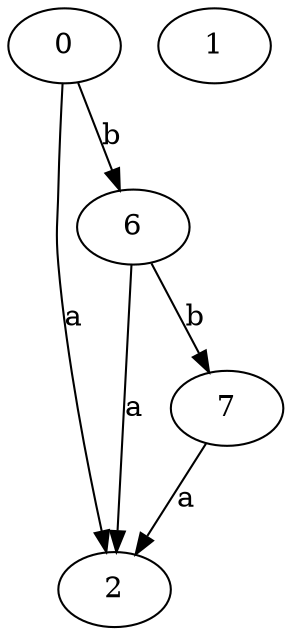 strict digraph  {
0;
1;
2;
6;
7;
0 -> 2  [label=a];
0 -> 6  [label=b];
6 -> 2  [label=a];
6 -> 7  [label=b];
7 -> 2  [label=a];
}
